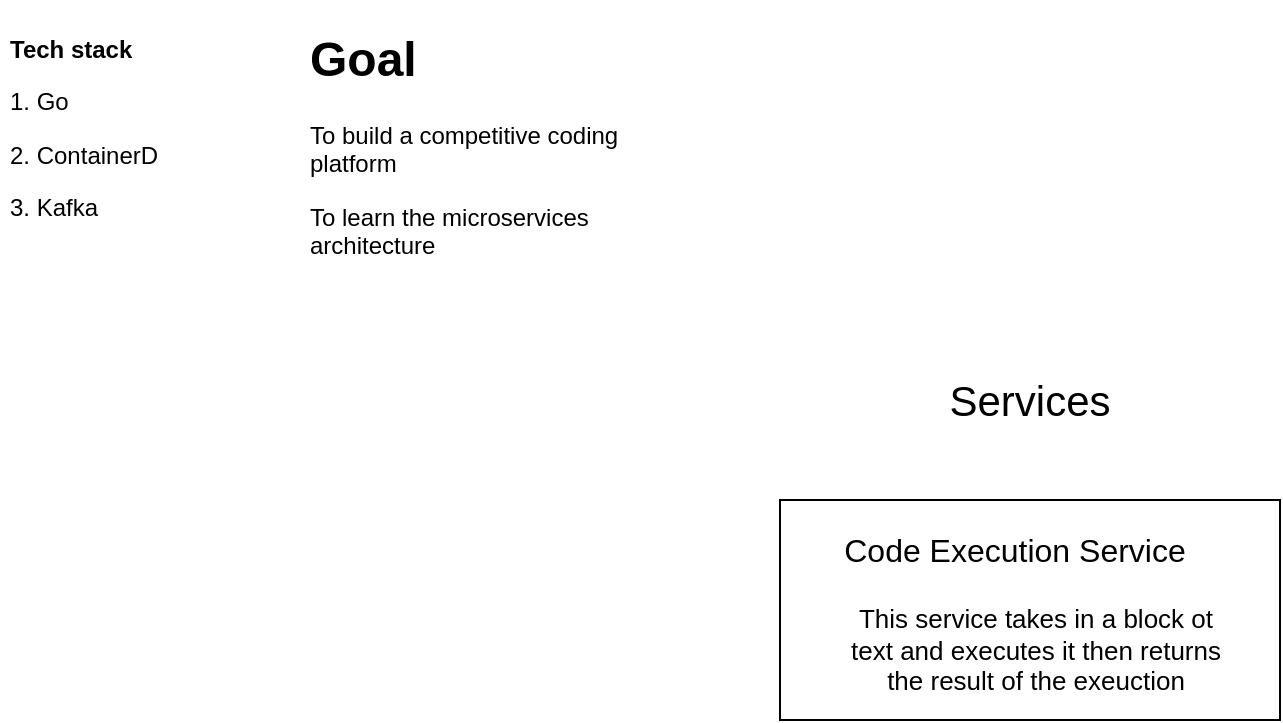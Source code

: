 <mxfile>
    <diagram id="xYpieU3OsDlBosfl1Ia8" name="Page-1">
        <mxGraphModel dx="1130" dy="792" grid="1" gridSize="10" guides="1" tooltips="1" connect="1" arrows="1" fold="1" page="1" pageScale="1" pageWidth="850" pageHeight="1100" math="0" shadow="0">
            <root>
                <mxCell id="0"/>
                <mxCell id="1" parent="0"/>
                <mxCell id="2" value="Services" style="text;html=1;strokeColor=none;fillColor=none;align=center;verticalAlign=middle;whiteSpace=wrap;rounded=0;fontSize=21;" vertex="1" parent="1">
                    <mxGeometry x="480" y="260" width="110" height="60" as="geometry"/>
                </mxCell>
                <mxCell id="5" value="&lt;h1 style=&quot;font-size: 12px;&quot;&gt;Tech stack&lt;/h1&gt;&lt;p style=&quot;font-size: 12px;&quot;&gt;1. Go&lt;/p&gt;&lt;p style=&quot;font-size: 12px;&quot;&gt;2. ContainerD&lt;/p&gt;&lt;p style=&quot;font-size: 12px;&quot;&gt;3. Kafka&lt;/p&gt;" style="text;html=1;strokeColor=none;fillColor=none;spacing=5;spacingTop=-20;whiteSpace=wrap;overflow=hidden;rounded=0;fontSize=12;" vertex="1" parent="1">
                    <mxGeometry x="20" y="110" width="190" height="120" as="geometry"/>
                </mxCell>
                <mxCell id="6" value="&lt;h1&gt;Goal&lt;/h1&gt;&lt;p&gt;To build a competitive coding platform&lt;/p&gt;&lt;p&gt;To learn the microservices architecture&lt;/p&gt;" style="text;html=1;strokeColor=none;fillColor=none;spacing=5;spacingTop=-20;whiteSpace=wrap;overflow=hidden;rounded=0;fontSize=12;" vertex="1" parent="1">
                    <mxGeometry x="170" y="100" width="190" height="120" as="geometry"/>
                </mxCell>
                <mxCell id="10" value="" style="group" vertex="1" connectable="0" parent="1">
                    <mxGeometry x="410" y="340" width="250" height="110" as="geometry"/>
                </mxCell>
                <mxCell id="3" value="" style="rounded=0;whiteSpace=wrap;html=1;fontSize=21;" vertex="1" parent="10">
                    <mxGeometry width="250" height="110" as="geometry"/>
                </mxCell>
                <mxCell id="9" value="" style="group" vertex="1" connectable="0" parent="10">
                    <mxGeometry y="10" width="235" height="80" as="geometry"/>
                </mxCell>
                <mxCell id="7" value="Code Execution Service" style="text;html=1;strokeColor=none;fillColor=none;align=center;verticalAlign=middle;whiteSpace=wrap;rounded=0;fontSize=16;" vertex="1" parent="9">
                    <mxGeometry width="235" height="30" as="geometry"/>
                </mxCell>
                <mxCell id="8" value="This service takes in a block ot text and executes it then returns the result of the exeuction" style="text;html=1;strokeColor=none;fillColor=none;align=center;verticalAlign=middle;whiteSpace=wrap;rounded=0;fontSize=13;" vertex="1" parent="9">
                    <mxGeometry x="32.5" y="50" width="190" height="30" as="geometry"/>
                </mxCell>
            </root>
        </mxGraphModel>
    </diagram>
</mxfile>